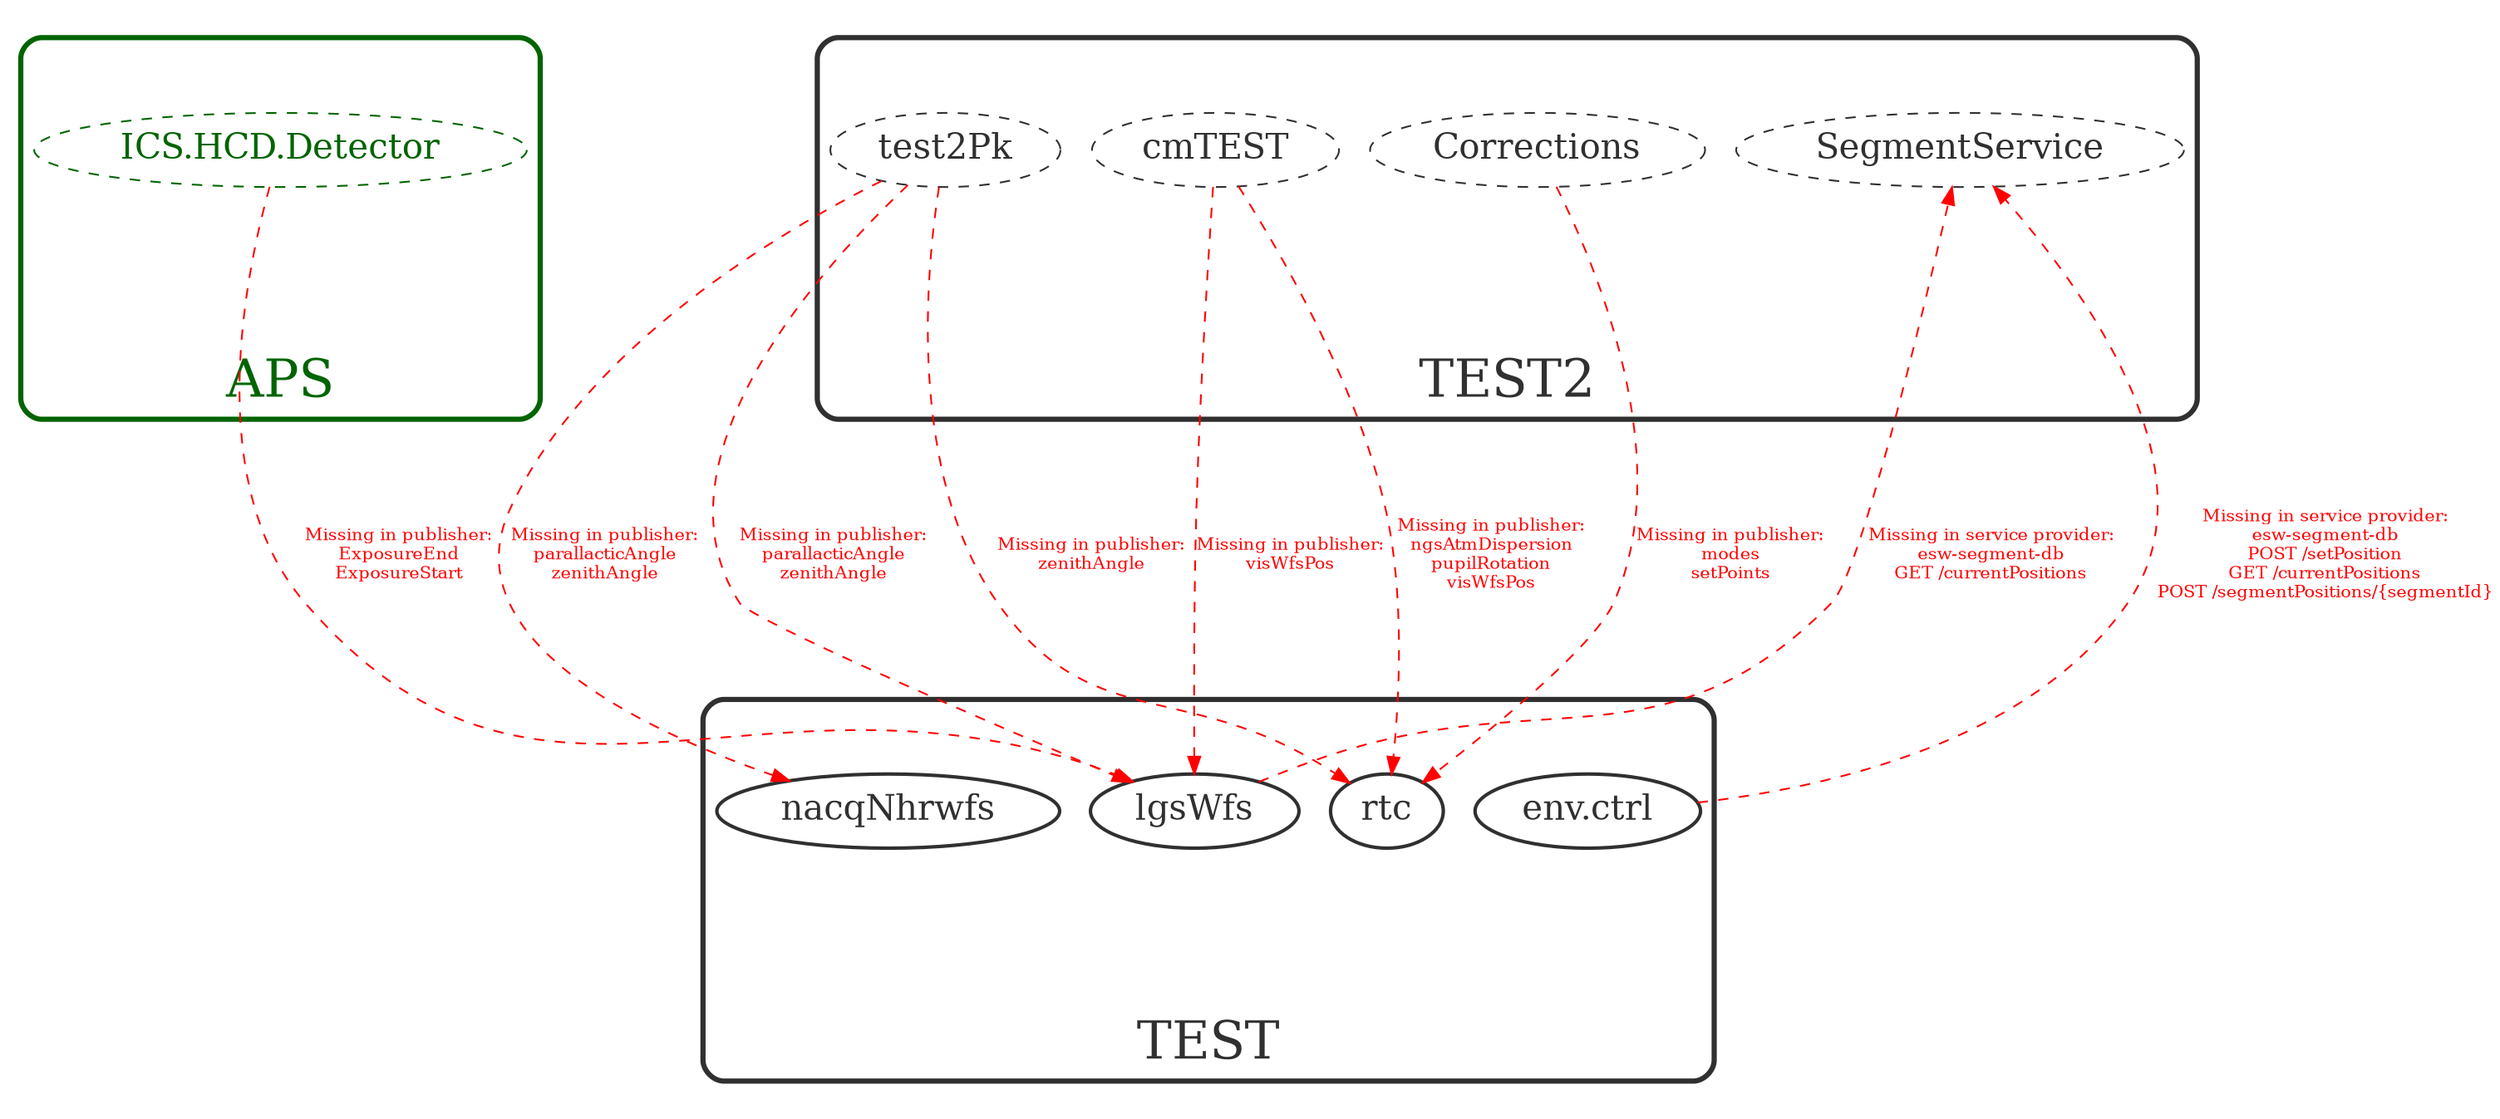 digraph icdviz {
	graph [layout = dot, splines = true, overlap = scale, ratio = 0.5]
	node [fontsize = 20]
	edge [fontsize = 10]
	"APS.ICS.HCD.Detector" -> "TEST.lgsWfs" [color = red, fontcolor = red, style = dashed, label = "Missing in publisher:\nExposureEnd\nExposureStart"]
	"TEST2.test2Pk" -> "TEST.rtc" [color = red, fontcolor = red, style = dashed, label = "Missing in publisher:\nzenithAngle"]
	"TEST2.cmTEST" -> "TEST.lgsWfs" [color = red, fontcolor = red, style = dashed, label = "Missing in publisher:\nvisWfsPos"]
	"TEST.env.ctrl" -> "TEST2.SegmentService" [color = red, fontcolor = red, style = dashed, label = "Missing in service provider:\nesw-segment-db
POST /setPosition
GET /currentPositions
POST /segmentPositions/{segmentId}"]
	"TEST2.test2Pk" -> "TEST.lgsWfs" [color = red, fontcolor = red, style = dashed, label = "Missing in publisher:\nparallacticAngle\nzenithAngle"]
	"TEST2.test2Pk" -> "TEST.nacqNhrwfs" [color = red, fontcolor = red, style = dashed, label = "Missing in publisher:\nparallacticAngle\nzenithAngle"]
	"TEST2.Corrections" -> "TEST.rtc" [color = red, fontcolor = red, style = dashed, label = "Missing in publisher:\nmodes\nsetPoints"]
	"TEST2.cmTEST" -> "TEST.rtc" [color = red, fontcolor = red, style = dashed, label = "Missing in publisher:\nngsAtmDispersion\npupilRotation\nvisWfsPos"]
	"TEST.lgsWfs" -> "TEST2.SegmentService" [color = red, fontcolor = red, style = dashed, label = "Missing in service provider:\nesw-segment-db
GET /currentPositions"]
	subgraph cluster_APS {
		label = APS
		color = darkgreen
		fontcolor = darkgreen
		fontsize = 30
		style = rounded
		penwidth = 3
		labelloc = b
		"APS.ICS.HCD.Detector" [label = "ICS.HCD.Detector", color = darkgreen, fontcolor = darkgreen, style = dashed]
	}
	subgraph cluster_TEST {
		label = TEST
		color = gray19
		fontcolor = gray19
		fontsize = 30
		style = rounded
		penwidth = 3
		labelloc = b
		"TEST.lgsWfs" [label = lgsWfs, color = gray19, fontcolor = gray19, style = bold]
		"TEST.rtc" [label = rtc, color = gray19, fontcolor = gray19, style = bold]
		"TEST.nacqNhrwfs" [label = nacqNhrwfs, color = gray19, fontcolor = gray19, style = bold]
		"TEST.env.ctrl" [label = "env.ctrl", color = gray19, fontcolor = gray19, style = bold]
	}
	subgraph cluster_TEST2 {
		label = TEST2
		color = gray19
		fontcolor = gray19
		fontsize = 30
		style = rounded
		penwidth = 3
		labelloc = b
		"TEST2.Corrections" [label = Corrections, color = gray19, fontcolor = gray19, style = dashed]
		"TEST2.cmTEST" [label = cmTEST, color = gray19, fontcolor = gray19, style = dashed]
		"TEST2.test2Pk" [label = test2Pk, color = gray19, fontcolor = gray19, style = dashed]
		"TEST2.SegmentService" [label = SegmentService, color = gray19, fontcolor = gray19, style = dashed]
	}
}